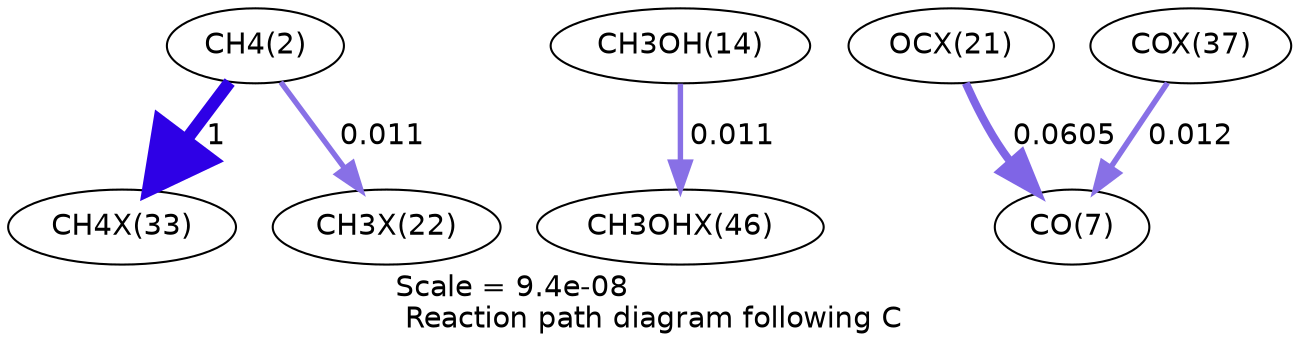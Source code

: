 digraph reaction_paths {
center=1;
s4 -> s42[fontname="Helvetica", penwidth=6, arrowsize=3, color="0.7, 1.5, 0.9"
, label=" 1"];
s4 -> s37[fontname="Helvetica", penwidth=2.59, arrowsize=1.3, color="0.7, 0.511, 0.9"
, label=" 0.011"];
s16 -> s51[fontname="Helvetica", penwidth=2.6, arrowsize=1.3, color="0.7, 0.511, 0.9"
, label=" 0.011"];
s36 -> s9[fontname="Helvetica", penwidth=3.88, arrowsize=1.94, color="0.7, 0.56, 0.9"
, label=" 0.0605"];
s46 -> s9[fontname="Helvetica", penwidth=2.66, arrowsize=1.33, color="0.7, 0.512, 0.9"
, label=" 0.012"];
s4 [ fontname="Helvetica", label="CH4(2)"];
s9 [ fontname="Helvetica", label="CO(7)"];
s16 [ fontname="Helvetica", label="CH3OH(14)"];
s36 [ fontname="Helvetica", label="OCX(21)"];
s37 [ fontname="Helvetica", label="CH3X(22)"];
s42 [ fontname="Helvetica", label="CH4X(33)"];
s46 [ fontname="Helvetica", label="COX(37)"];
s51 [ fontname="Helvetica", label="CH3OHX(46)"];
 label = "Scale = 9.4e-08\l Reaction path diagram following C";
 fontname = "Helvetica";
}
